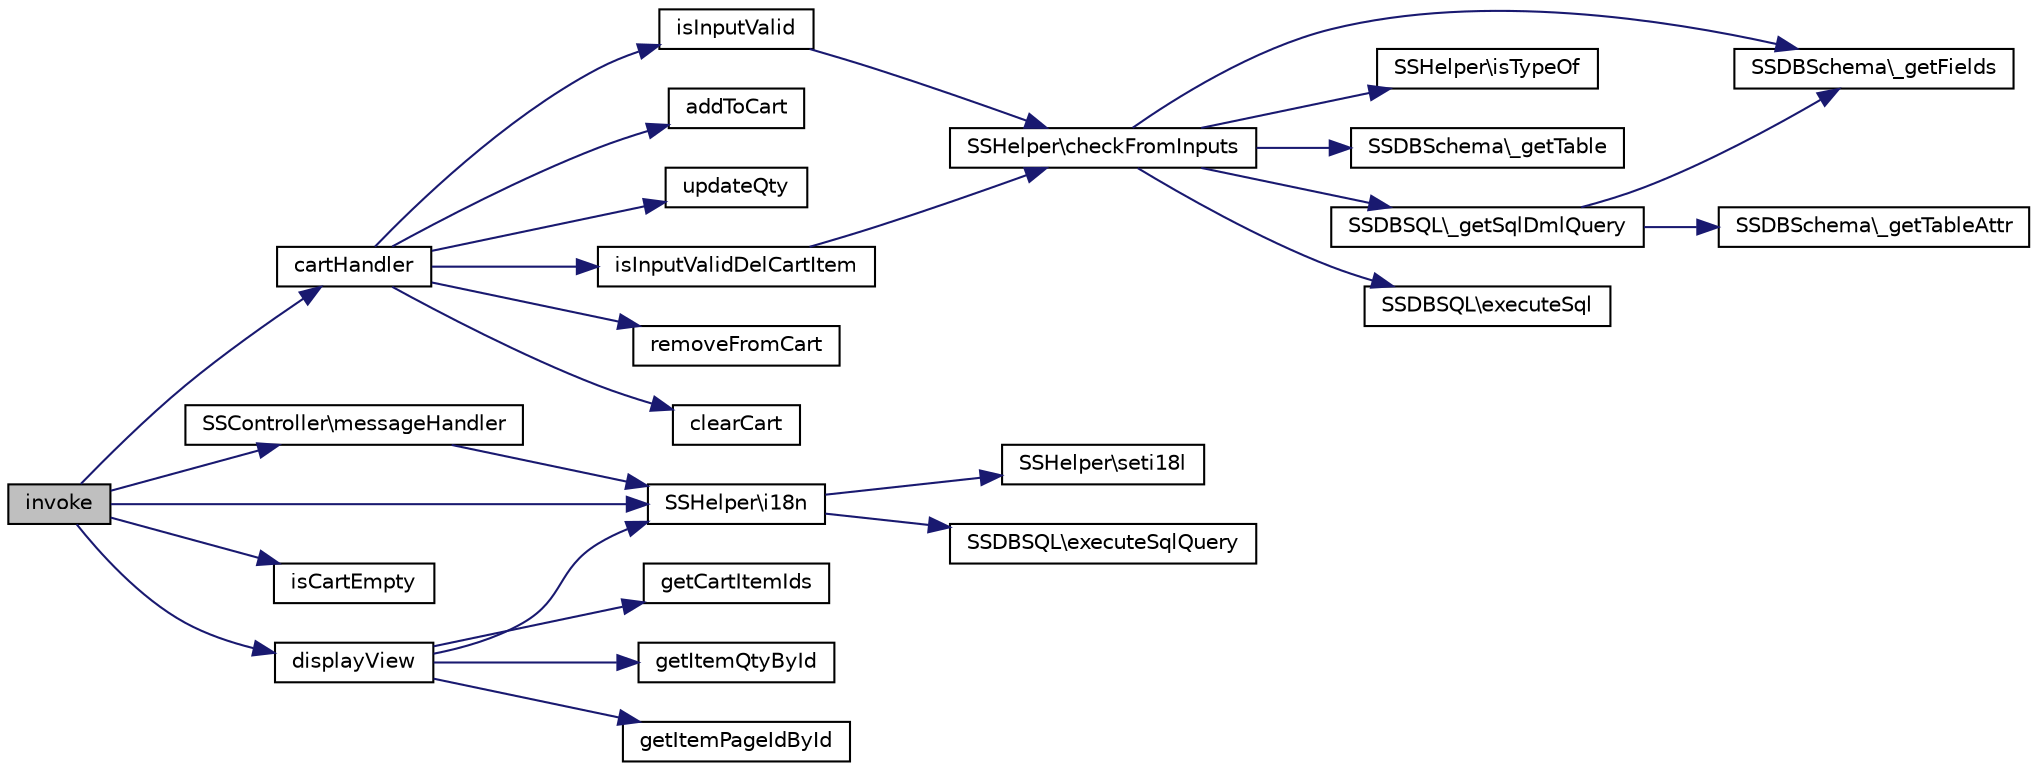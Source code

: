 digraph "invoke"
{
  edge [fontname="Helvetica",fontsize="10",labelfontname="Helvetica",labelfontsize="10"];
  node [fontname="Helvetica",fontsize="10",shape=record];
  rankdir="LR";
  Node1 [label="invoke",height=0.2,width=0.4,color="black", fillcolor="grey75", style="filled", fontcolor="black"];
  Node1 -> Node2 [color="midnightblue",fontsize="10",style="solid",fontname="Helvetica"];
  Node2 [label="cartHandler",height=0.2,width=0.4,color="black", fillcolor="white", style="filled",URL="$class_s_s_cart_controller.html#a2c1bca073d30c416f2519f6df81e2ade",tooltip="Warenkorb Handler. "];
  Node2 -> Node3 [color="midnightblue",fontsize="10",style="solid",fontname="Helvetica"];
  Node3 [label="isInputValid",height=0.2,width=0.4,color="black", fillcolor="white", style="filled",URL="$class_s_s_cart_controller.html#a9798c65d2a3254277e5b7943c4e289fd",tooltip="Überprüfen der Formular Daten. "];
  Node3 -> Node4 [color="midnightblue",fontsize="10",style="solid",fontname="Helvetica"];
  Node4 [label="SSHelper\\checkFromInputs",height=0.2,width=0.4,color="black", fillcolor="white", style="filled",URL="$class_s_s_helper.html#aa5b72ccad634190aa632064e18c35216",tooltip="Formular Inputs überprüfen. "];
  Node4 -> Node5 [color="midnightblue",fontsize="10",style="solid",fontname="Helvetica"];
  Node5 [label="SSDBSchema\\_getFields",height=0.2,width=0.4,color="black", fillcolor="white", style="filled",URL="$class_s_s_d_b_schema.html#a5009b71c2090dc1b0c5d2b84f8083bf6"];
  Node4 -> Node6 [color="midnightblue",fontsize="10",style="solid",fontname="Helvetica"];
  Node6 [label="SSHelper\\isTypeOf",height=0.2,width=0.4,color="black", fillcolor="white", style="filled",URL="$class_s_s_helper.html#a252971d168d1c2644a9c9c1d3a0bcefc",tooltip="Value nach Typ überprüfen. "];
  Node4 -> Node7 [color="midnightblue",fontsize="10",style="solid",fontname="Helvetica"];
  Node7 [label="SSDBSchema\\_getTable",height=0.2,width=0.4,color="black", fillcolor="white", style="filled",URL="$class_s_s_d_b_schema.html#a80e5da3cf00787232ca303bf2931ba81"];
  Node4 -> Node8 [color="midnightblue",fontsize="10",style="solid",fontname="Helvetica"];
  Node8 [label="SSDBSQL\\_getSqlDmlQuery",height=0.2,width=0.4,color="black", fillcolor="white", style="filled",URL="$class_s_s_d_b_s_q_l.html#a9d13fcbb2215767813960ef3a39c133e",tooltip="SQL Select Query generieren. "];
  Node8 -> Node9 [color="midnightblue",fontsize="10",style="solid",fontname="Helvetica"];
  Node9 [label="SSDBSchema\\_getTableAttr",height=0.2,width=0.4,color="black", fillcolor="white", style="filled",URL="$class_s_s_d_b_schema.html#af64920244671f28b491228b5113809db"];
  Node8 -> Node5 [color="midnightblue",fontsize="10",style="solid",fontname="Helvetica"];
  Node4 -> Node10 [color="midnightblue",fontsize="10",style="solid",fontname="Helvetica"];
  Node10 [label="SSDBSQL\\executeSql",height=0.2,width=0.4,color="black", fillcolor="white", style="filled",URL="$class_s_s_d_b_s_q_l.html#ae4d04030e25fe59b8c1248dacc3dbfad",tooltip="SQL Query ausführen. "];
  Node2 -> Node11 [color="midnightblue",fontsize="10",style="solid",fontname="Helvetica"];
  Node11 [label="addToCart",height=0.2,width=0.4,color="black", fillcolor="white", style="filled",URL="$class_s_s_cart_controller.html#acffb9c218366c7a8f3074537725abc8c",tooltip="Artikel zum Warenkorb hinzufügen. "];
  Node2 -> Node12 [color="midnightblue",fontsize="10",style="solid",fontname="Helvetica"];
  Node12 [label="updateQty",height=0.2,width=0.4,color="black", fillcolor="white", style="filled",URL="$class_s_s_cart_controller.html#ab4f6ab21bc2ca99804f4a58f9e1c323b",tooltip="Artikel Menge setzen. "];
  Node2 -> Node13 [color="midnightblue",fontsize="10",style="solid",fontname="Helvetica"];
  Node13 [label="isInputValidDelCartItem",height=0.2,width=0.4,color="black", fillcolor="white", style="filled",URL="$class_s_s_cart_controller.html#a5241ac1c725fb8f183f2f6a375b068c8",tooltip="Überprüfen der Eingabe zum Artikel entfernen. "];
  Node13 -> Node4 [color="midnightblue",fontsize="10",style="solid",fontname="Helvetica"];
  Node2 -> Node14 [color="midnightblue",fontsize="10",style="solid",fontname="Helvetica"];
  Node14 [label="removeFromCart",height=0.2,width=0.4,color="black", fillcolor="white", style="filled",URL="$class_s_s_cart_controller.html#aa390d58ab43db413c9f7652d7ff4f2c2",tooltip="Artikel vom Warenkorb löschen. "];
  Node2 -> Node15 [color="midnightblue",fontsize="10",style="solid",fontname="Helvetica"];
  Node15 [label="clearCart",height=0.2,width=0.4,color="black", fillcolor="white", style="filled",URL="$class_s_s_cart_controller.html#a43874348270d511575b3acc792df6b9e",tooltip="Warenkorb leeren. "];
  Node1 -> Node16 [color="midnightblue",fontsize="10",style="solid",fontname="Helvetica"];
  Node16 [label="SSController\\messageHandler",height=0.2,width=0.4,color="black", fillcolor="white", style="filled",URL="$class_s_s_controller.html#af95168e2facf1c11beda7d5bc1b31ee5",tooltip="Meldungs-Handler. "];
  Node16 -> Node17 [color="midnightblue",fontsize="10",style="solid",fontname="Helvetica"];
  Node17 [label="SSHelper\\i18n",height=0.2,width=0.4,color="black", fillcolor="white", style="filled",URL="$class_s_s_helper.html#a3bece4aee1514dbafbd7d0234227e053",tooltip="Internationalization and localization. "];
  Node17 -> Node18 [color="midnightblue",fontsize="10",style="solid",fontname="Helvetica"];
  Node18 [label="SSHelper\\seti18l",height=0.2,width=0.4,color="black", fillcolor="white", style="filled",URL="$class_s_s_helper.html#a50f106600a25de036f9b6f0a89a198d5"];
  Node17 -> Node19 [color="midnightblue",fontsize="10",style="solid",fontname="Helvetica"];
  Node19 [label="SSDBSQL\\executeSqlQuery",height=0.2,width=0.4,color="black", fillcolor="white", style="filled",URL="$class_s_s_d_b_s_q_l.html#a8b0b5ed5092c7864860fc358ecc7b822",tooltip="SQL Query ausführen. "];
  Node1 -> Node20 [color="midnightblue",fontsize="10",style="solid",fontname="Helvetica"];
  Node20 [label="isCartEmpty",height=0.2,width=0.4,color="black", fillcolor="white", style="filled",URL="$class_s_s_cart_controller.html#a12a517cfde0dd76d41b360a2ff257fd6",tooltip="Is Warenkorb leer? "];
  Node1 -> Node17 [color="midnightblue",fontsize="10",style="solid",fontname="Helvetica"];
  Node1 -> Node21 [color="midnightblue",fontsize="10",style="solid",fontname="Helvetica"];
  Node21 [label="displayView",height=0.2,width=0.4,color="black", fillcolor="white", style="filled",URL="$class_s_s_cart_controller.html#aca04b3e313abfb913efaacdfb7d5d3d7",tooltip="Warenkorb Ansicht. "];
  Node21 -> Node22 [color="midnightblue",fontsize="10",style="solid",fontname="Helvetica"];
  Node22 [label="getCartItemIds",height=0.2,width=0.4,color="black", fillcolor="white", style="filled",URL="$class_s_s_cart_controller.html#ad9f911883f528745c9e7bf4e9d8e1fa4",tooltip="Artikel IDs holen. "];
  Node21 -> Node17 [color="midnightblue",fontsize="10",style="solid",fontname="Helvetica"];
  Node21 -> Node23 [color="midnightblue",fontsize="10",style="solid",fontname="Helvetica"];
  Node23 [label="getItemQtyById",height=0.2,width=0.4,color="black", fillcolor="white", style="filled",URL="$class_s_s_cart_controller.html#add120b000f200c428fc1c9021ee31f05",tooltip="Menge nach Artikel ID. "];
  Node21 -> Node24 [color="midnightblue",fontsize="10",style="solid",fontname="Helvetica"];
  Node24 [label="getItemPageIdById",height=0.2,width=0.4,color="black", fillcolor="white", style="filled",URL="$class_s_s_cart_controller.html#a40aadcea01108d33464745d6b1deb013",tooltip="Seite der Artikel. "];
}
